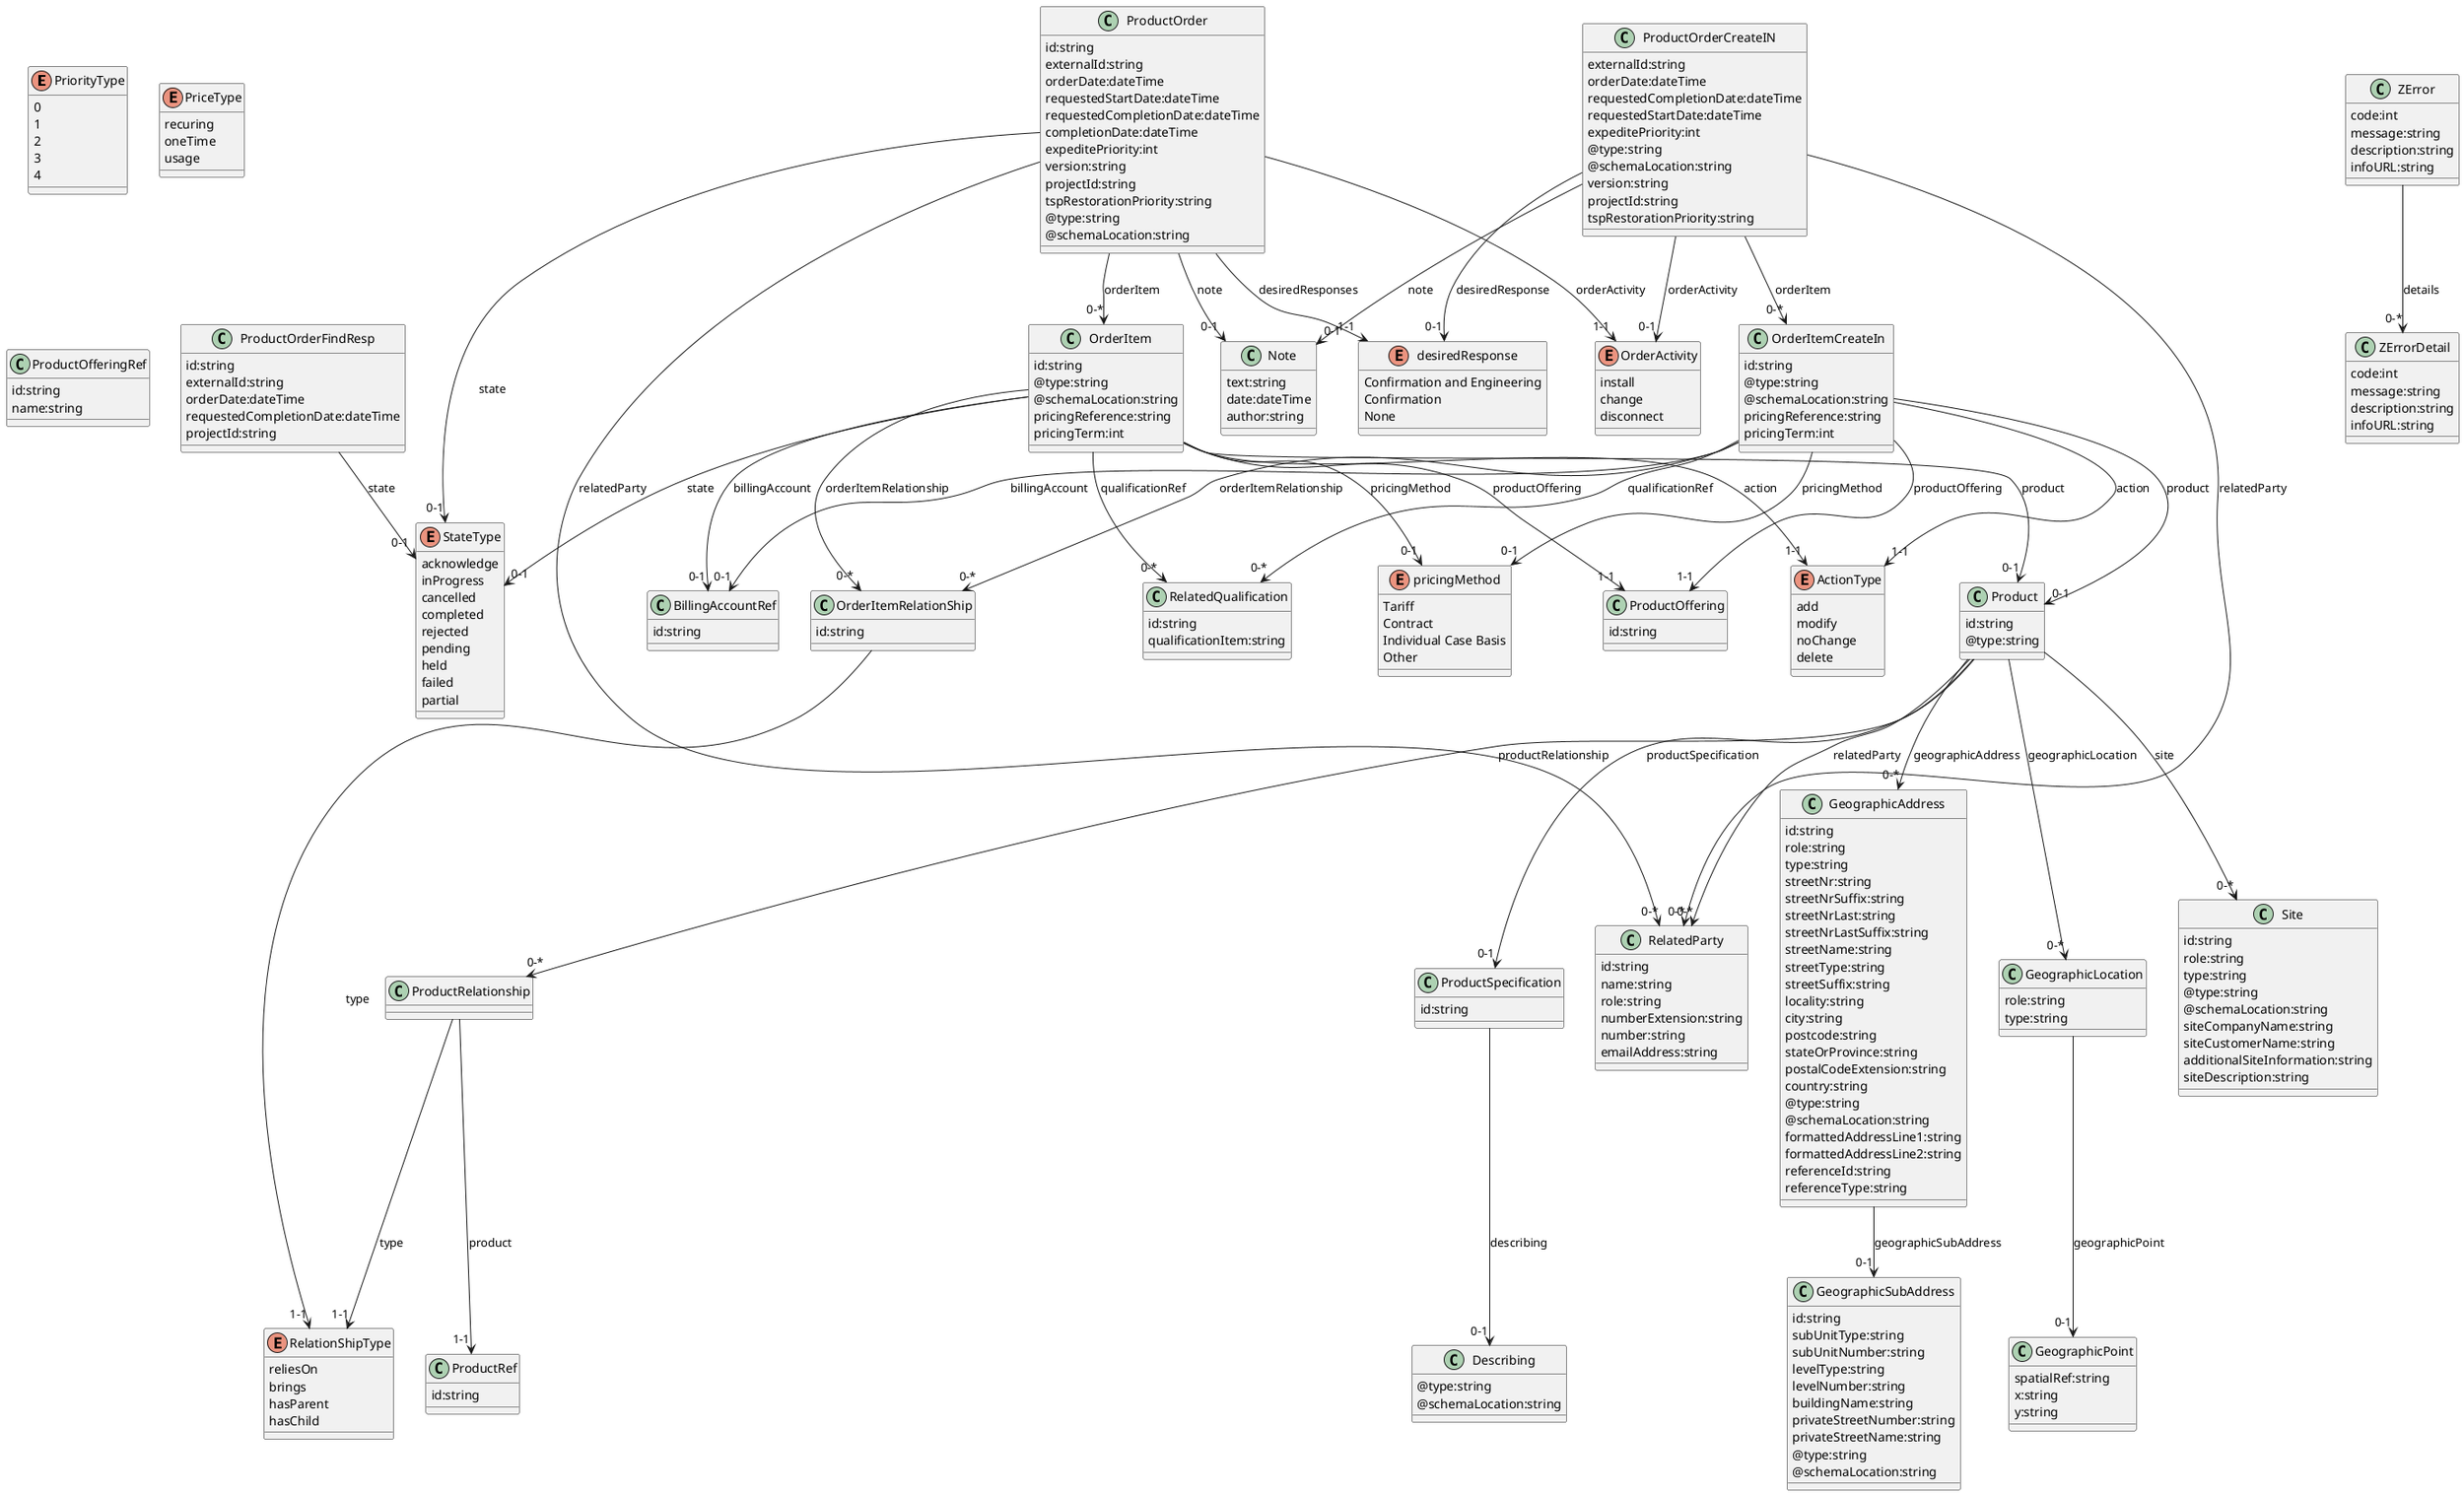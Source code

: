 @startuml

enum PriorityType {
   0
   1
   2
   3
   4
}
enum ActionType {
   add
   modify
   noChange
   delete
}
enum StateType {
   acknowledge
   inProgress
   cancelled
   completed
   rejected
   pending
   held
   failed
   partial
}
enum RelationShipType {
   reliesOn
   brings
   hasParent
   hasChild
}
enum PriceType {
   recuring
   oneTime
   usage
}
enum OrderActivity {
   install
   change
   disconnect
}
enum desiredResponse {
   Confirmation and Engineering
   Confirmation
   None
}
enum pricingMethod {
   Tariff
   Contract
   Individual Case Basis
   Other
}

class ZErrorDetail {
   code:int
   message:string
   description:string
   infoURL:string
}

class ZError {
   code:int
   message:string
   description:string
   infoURL:string
}
   ZError --> "0-*" ZErrorDetail : details

class BillingAccountRef {
   id:string
}

class ProductOfferingRef {
   id:string
   name:string
}

class ProductOrder {
   id:string
   externalId:string
   orderDate:dateTime
   requestedStartDate:dateTime
   requestedCompletionDate:dateTime
   completionDate:dateTime
   expeditePriority:int
   version:string
   projectId:string
   tspRestorationPriority:string
   @type:string
   @schemaLocation:string
}
   ProductOrder --> "0-1" StateType : state
   ProductOrder --> "1-1" OrderActivity : orderActivity
   ProductOrder --> "1-1" desiredResponse : desiredResponses
   ProductOrder --> "0-*" RelatedParty : relatedParty
   ProductOrder --> "0-1" Note : note
   ProductOrder --> "0-*" OrderItem : orderItem

class Note {
   text:string
   date:dateTime
   author:string
}

class OrderItem {
   id:string
   @type:string
   @schemaLocation:string
   pricingReference:string
   pricingTerm:int
}
   OrderItem --> "1-1" ActionType : action
   OrderItem --> "0-1" StateType : state
   OrderItem --> "0-1" BillingAccountRef : billingAccount
   OrderItem --> "1-1" ProductOffering : productOffering
   OrderItem --> "0-1" Product : product
   OrderItem --> "0-*" OrderItemRelationShip : orderItemRelationship
   OrderItem --> "0-*" RelatedQualification : qualificationRef
   OrderItem --> "0-1" pricingMethod : pricingMethod

class ProductOffering {
   id:string
}

class Product {
   id:string
   @type:string
}
   Product --> "0-1" ProductSpecification : productSpecification
   Product --> "0-*" RelatedParty : relatedParty
   Product --> "0-*" GeographicAddress : geographicAddress
   Product --> "0-*" GeographicLocation : geographicLocation
   Product --> "0-*" Site : site
   Product --> "0-*" ProductRelationship : productRelationship

class OrderItemRelationShip {
   id:string
}
   OrderItemRelationShip --> "1-1" RelationShipType : type

class ProductRelationship
   ProductRelationship --> "1-1" RelationShipType : type
   ProductRelationship --> "1-1" ProductRef : product

class ProductRef {
   id:string
}

class RelatedQualification {
   id:string
   qualificationItem:string
}

class RelatedParty {
   id:string
   name:string
   role:string
   numberExtension:string
   number:string
   emailAddress:string
}

class ProductOrderCreateIN {
   externalId:string
   orderDate:dateTime
   requestedCompletionDate:dateTime
   requestedStartDate:dateTime
   expeditePriority:int
   @type:string
   @schemaLocation:string
   version:string
   projectId:string
   tspRestorationPriority:string
}
   ProductOrderCreateIN --> "0-1" OrderActivity : orderActivity
   ProductOrderCreateIN --> "0-1" desiredResponse : desiredResponse
   ProductOrderCreateIN --> "0-*" RelatedParty : relatedParty
   ProductOrderCreateIN --> "0-1" Note : note
   ProductOrderCreateIN --> "0-*" OrderItemCreateIn : orderItem

class ProductSpecification {
   id:string
}
   ProductSpecification --> "0-1" Describing : describing

class GeographicSubAddress {
   id:string
   subUnitType:string
   subUnitNumber:string
   levelType:string
   levelNumber:string
   buildingName:string
   privateStreetNumber:string
   privateStreetName:string
   @type:string
   @schemaLocation:string
}

class GeographicPoint {
   spatialRef:string
   x:string
   y:string
}

class GeographicLocation {
   role:string
   type:string
}
   GeographicLocation --> "0-1" GeographicPoint : geographicPoint

class Site {
   id:string
   role:string
   type:string
   @type:string
   @schemaLocation:string
   siteCompanyName:string
   siteCustomerName:string
   additionalSiteInformation:string
   siteDescription:string
}

class GeographicAddress {
   id:string
   role:string
   type:string
   streetNr:string
   streetNrSuffix:string
   streetNrLast:string
   streetNrLastSuffix:string
   streetName:string
   streetType:string
   streetSuffix:string
   locality:string
   city:string
   postcode:string
   stateOrProvince:string
   postalCodeExtension:string
   country:string
   @type:string
   @schemaLocation:string
   formattedAddressLine1:string
   formattedAddressLine2:string
   referenceId:string
   referenceType:string
}
   GeographicAddress --> "0-1" GeographicSubAddress : geographicSubAddress

class Describing {
   @type:string
   @schemaLocation:string
}

class OrderItemCreateIn {
   id:string
   @type:string
   @schemaLocation:string
   pricingReference:string
   pricingTerm:int
}
   OrderItemCreateIn --> "1-1" ActionType : action
   OrderItemCreateIn --> "0-1" BillingAccountRef : billingAccount
   OrderItemCreateIn --> "1-1" ProductOffering : productOffering
   OrderItemCreateIn --> "0-1" Product : product
   OrderItemCreateIn --> "0-*" OrderItemRelationShip : orderItemRelationship
   OrderItemCreateIn --> "0-*" RelatedQualification : qualificationRef
   OrderItemCreateIn --> "0-1" pricingMethod : pricingMethod

class ProductOrderFindResp {
   id:string
   externalId:string
   orderDate:dateTime
   requestedCompletionDate:dateTime
   projectId:string
}
   ProductOrderFindResp --> "0-1" StateType : state

@enduml
